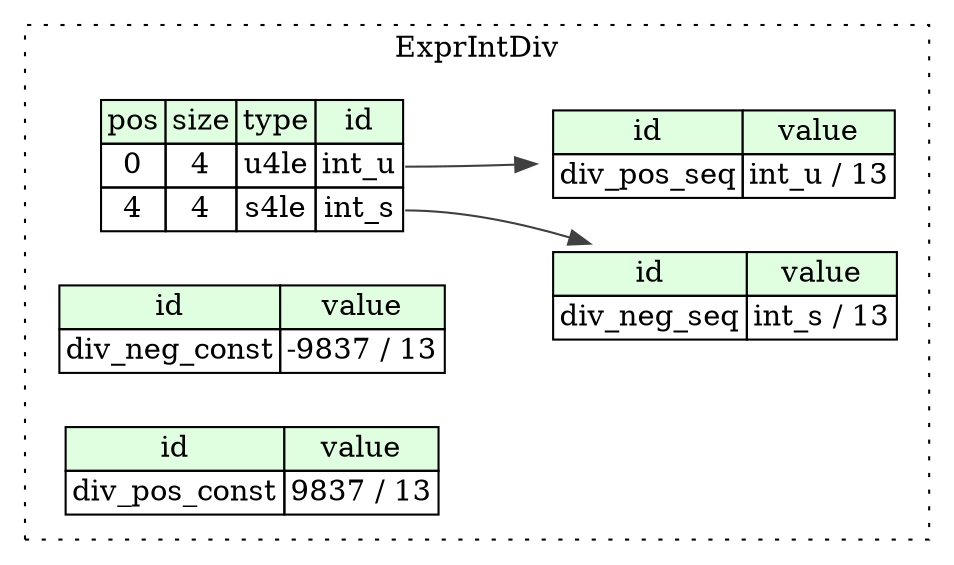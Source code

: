 digraph {
	rankdir=LR;
	node [shape=plaintext];
	subgraph cluster__expr_int_div {
		label="ExprIntDiv";
		graph[style=dotted];

		expr_int_div__seq [label=<<TABLE BORDER="0" CELLBORDER="1" CELLSPACING="0">
			<TR><TD BGCOLOR="#E0FFE0">pos</TD><TD BGCOLOR="#E0FFE0">size</TD><TD BGCOLOR="#E0FFE0">type</TD><TD BGCOLOR="#E0FFE0">id</TD></TR>
			<TR><TD PORT="int_u_pos">0</TD><TD PORT="int_u_size">4</TD><TD>u4le</TD><TD PORT="int_u_type">int_u</TD></TR>
			<TR><TD PORT="int_s_pos">4</TD><TD PORT="int_s_size">4</TD><TD>s4le</TD><TD PORT="int_s_type">int_s</TD></TR>
		</TABLE>>];
		expr_int_div__inst__div_neg_const [label=<<TABLE BORDER="0" CELLBORDER="1" CELLSPACING="0">
			<TR><TD BGCOLOR="#E0FFE0">id</TD><TD BGCOLOR="#E0FFE0">value</TD></TR>
			<TR><TD>div_neg_const</TD><TD>-9837 / 13</TD></TR>
		</TABLE>>];
		expr_int_div__inst__div_neg_seq [label=<<TABLE BORDER="0" CELLBORDER="1" CELLSPACING="0">
			<TR><TD BGCOLOR="#E0FFE0">id</TD><TD BGCOLOR="#E0FFE0">value</TD></TR>
			<TR><TD>div_neg_seq</TD><TD>int_s / 13</TD></TR>
		</TABLE>>];
		expr_int_div__inst__div_pos_const [label=<<TABLE BORDER="0" CELLBORDER="1" CELLSPACING="0">
			<TR><TD BGCOLOR="#E0FFE0">id</TD><TD BGCOLOR="#E0FFE0">value</TD></TR>
			<TR><TD>div_pos_const</TD><TD>9837 / 13</TD></TR>
		</TABLE>>];
		expr_int_div__inst__div_pos_seq [label=<<TABLE BORDER="0" CELLBORDER="1" CELLSPACING="0">
			<TR><TD BGCOLOR="#E0FFE0">id</TD><TD BGCOLOR="#E0FFE0">value</TD></TR>
			<TR><TD>div_pos_seq</TD><TD>int_u / 13</TD></TR>
		</TABLE>>];
	}
	expr_int_div__seq:int_s_type -> expr_int_div__inst__div_neg_seq [color="#404040"];
	expr_int_div__seq:int_u_type -> expr_int_div__inst__div_pos_seq [color="#404040"];
}
